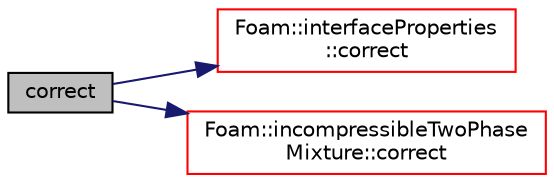 digraph "correct"
{
  bgcolor="transparent";
  edge [fontname="Helvetica",fontsize="10",labelfontname="Helvetica",labelfontsize="10"];
  node [fontname="Helvetica",fontsize="10",shape=record];
  rankdir="LR";
  Node1 [label="correct",height=0.2,width=0.4,color="black", fillcolor="grey75", style="filled", fontcolor="black"];
  Node1 -> Node2 [color="midnightblue",fontsize="10",style="solid",fontname="Helvetica"];
  Node2 [label="Foam::interfaceProperties\l::correct",height=0.2,width=0.4,color="red",URL="$a01169.html#a3ae44b28050c3aa494c1d8e18cf618c1"];
  Node1 -> Node3 [color="midnightblue",fontsize="10",style="solid",fontname="Helvetica"];
  Node3 [label="Foam::incompressibleTwoPhase\lMixture::correct",height=0.2,width=0.4,color="red",URL="$a01071.html#aa40b482ba81fd8de31bdba348c184074",tooltip="Correct the laminar viscosity. "];
}
